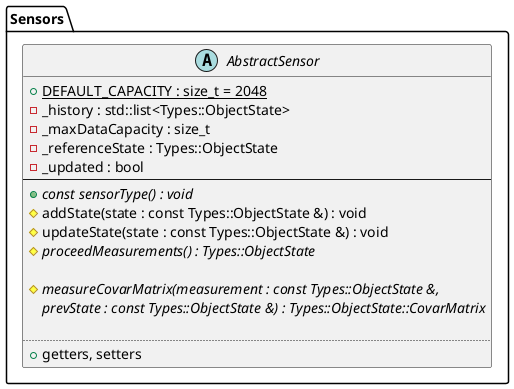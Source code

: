 @startuml
package Sensors{
    abstract class AbstractSensor{
        {static} + DEFAULT_CAPACITY : size_t = 2048
        - _history : std::list<Types::ObjectState>
        - _maxDataCapacity : size_t
        - _referenceState : Types::ObjectState
        - _updated : bool
        --
        {abstract} + const sensorType() : void
        # addState(state : const Types::ObjectState &) : void
        # updateState(state : const Types::ObjectState &) : void
        {abstract} # proceedMeasurements() : Types::ObjectState

        {abstract} # measureCovarMatrix(measurement : const Types::ObjectState &,
            {abstract} prevState : const Types::ObjectState &) : Types::ObjectState::CovarMatrix

        ..
        + getters, setters
    }
}
@enduml